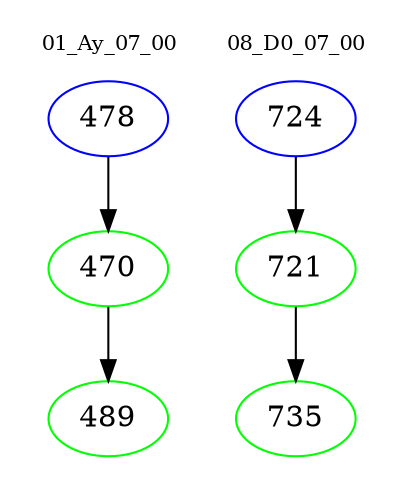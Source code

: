 digraph{
subgraph cluster_0 {
color = white
label = "01_Ay_07_00";
fontsize=10;
T0_478 [label="478", color="blue"]
T0_478 -> T0_470 [color="black"]
T0_470 [label="470", color="green"]
T0_470 -> T0_489 [color="black"]
T0_489 [label="489", color="green"]
}
subgraph cluster_1 {
color = white
label = "08_D0_07_00";
fontsize=10;
T1_724 [label="724", color="blue"]
T1_724 -> T1_721 [color="black"]
T1_721 [label="721", color="green"]
T1_721 -> T1_735 [color="black"]
T1_735 [label="735", color="green"]
}
}
